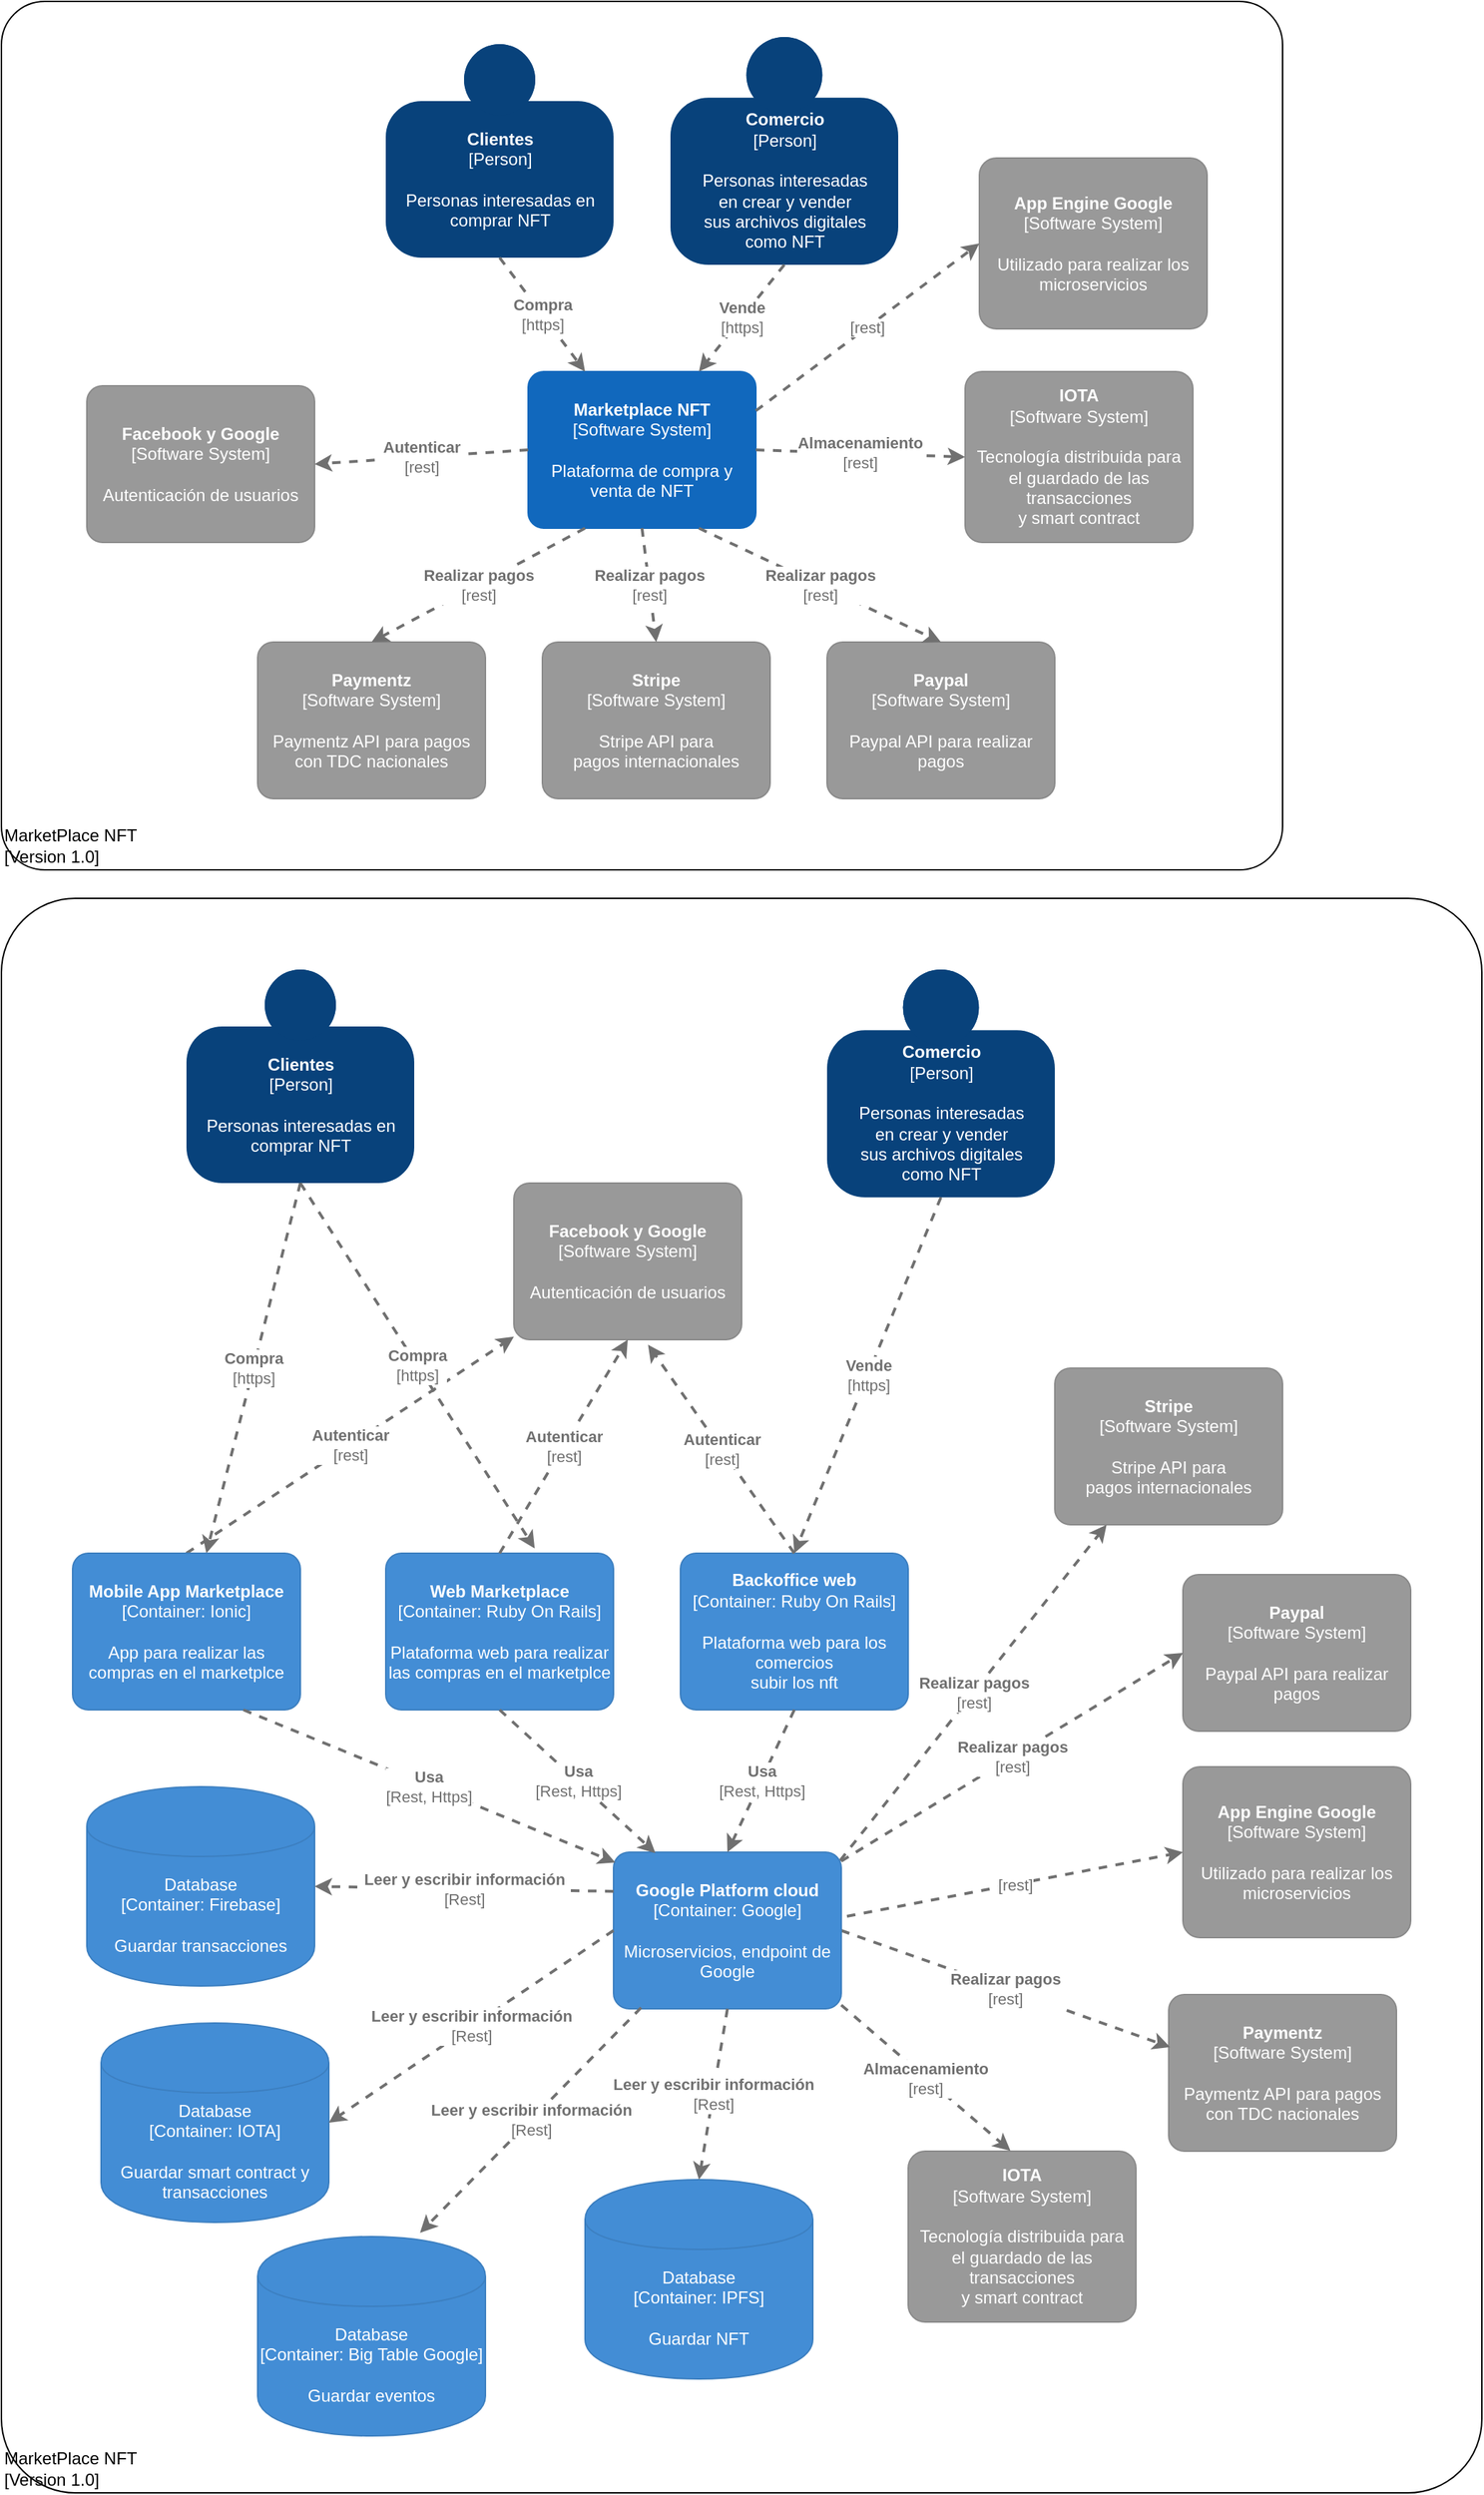 <mxfile version="14.6.13" type="device"><diagram id="-OX8vEnAk95-9xee3TbA" name="Página-1"><mxGraphModel dx="2091" dy="592" grid="1" gridSize="10" guides="1" tooltips="1" connect="1" arrows="1" fold="1" page="1" pageScale="1" pageWidth="827" pageHeight="1169" math="0" shadow="0"><root><mxCell id="0"/><mxCell id="1" parent="0"/><object placeholders="1" c4Name="MarketPlace NFT" c4Type="ExecutionEnvironment" c4Application="Version 1.0" label="&lt;div style=&quot;text-align: left&quot;&gt;%c4Name%&lt;/div&gt;&lt;div style=&quot;text-align: left&quot;&gt;[%c4Application%]&lt;/div&gt;" id="jFC9ISscFz_Gl6C6vZ2Y-2"><mxCell style="rounded=1;whiteSpace=wrap;html=1;labelBackgroundColor=none;fillColor=#ffffff;fontColor=#000000;align=left;arcSize=5;strokeColor=#000000;verticalAlign=bottom;metaEdit=1;metaData={&quot;c4Type&quot;:{&quot;editable&quot;:false}};points=[[0.25,0,0],[0.5,0,0],[0.75,0,0],[1,0.25,0],[1,0.5,0],[1,0.75,0],[0.75,1,0],[0.5,1,0],[0.25,1,0],[0,0.75,0],[0,0.5,0],[0,0.25,0]];" parent="1" vertex="1"><mxGeometry x="-10" y="50" width="900" height="610" as="geometry"/></mxCell></object><object placeholders="1" c4Name="Marketplace NFT" c4Type="Software System" c4Description="Plataforma de compra y venta de NFT " label="&lt;b&gt;%c4Name%&lt;/b&gt;&lt;div&gt;[%c4Type%]&lt;/div&gt;&lt;br&gt;&lt;div&gt;%c4Description%&lt;/div&gt;" id="jFC9ISscFz_Gl6C6vZ2Y-3"><mxCell style="rounded=1;whiteSpace=wrap;html=1;labelBackgroundColor=none;fillColor=#1168BD;fontColor=#ffffff;align=center;arcSize=10;strokeColor=#1168BD;metaEdit=1;metaData={&quot;c4Type&quot;:{&quot;editable&quot;:false}};points=[[0.25,0,0],[0.5,0,0],[0.75,0,0],[1,0.25,0],[1,0.5,0],[1,0.75,0],[0.75,1,0],[0.5,1,0],[0.25,1,0],[0,0.75,0],[0,0.5,0],[0,0.25,0]];" parent="1" vertex="1"><mxGeometry x="360" y="310" width="160" height="110.0" as="geometry"/></mxCell></object><object placeholders="1" c4Name="Clientes" c4Type="Person" c4Description="Personas interesadas en &#10;comprar NFT " label="&lt;b&gt;%c4Name%&lt;/b&gt;&lt;div&gt;[%c4Type%]&lt;/div&gt;&lt;br&gt;&lt;div&gt;%c4Description%&lt;/div&gt;" id="jFC9ISscFz_Gl6C6vZ2Y-4"><mxCell style="html=1;dashed=0;whitespace=wrap;fillColor=#08427b;strokeColor=none;fontColor=#ffffff;shape=mxgraph.c4.person;align=center;metaEdit=1;points=[[0.5,0,0],[1,0.5,0],[1,0.75,0],[0.75,1,0],[0.5,1,0],[0.25,1,0],[0,0.75,0],[0,0.5,0]];metaData={&quot;c4Type&quot;:{&quot;editable&quot;:false}};" parent="1" vertex="1"><mxGeometry x="260" y="80" width="160" height="150" as="geometry"/></mxCell></object><object c4Name="Comercio" c4Type="Person" c4Description="Personas interesadas &#10;en crear y vender &#10;sus archivos digitales &#10;como NFT" label="&lt;b&gt;%c4Name%&lt;/b&gt;&lt;div&gt;[%c4Type%]&lt;/div&gt;&lt;br&gt;&lt;div&gt;%c4Description%&lt;/div&gt;" placeholders="1" id="jFC9ISscFz_Gl6C6vZ2Y-5"><mxCell style="html=1;dashed=0;whitespace=wrap;fillColor=#08427b;strokeColor=none;fontColor=#ffffff;shape=mxgraph.c4.person;align=center;metaEdit=1;points=[[0.5,0,0],[1,0.5,0],[1,0.75,0],[0.75,1,0],[0.5,1,0],[0.25,1,0],[0,0.75,0],[0,0.5,0]];metaData={&quot;c4Type&quot;:{&quot;editable&quot;:false}};" parent="1" vertex="1"><mxGeometry x="460" y="75" width="160" height="160" as="geometry"/></mxCell></object><object placeholders="1" c4Type="Relationship" c4Technology="https" c4Description="Compra" label="&lt;div style=&quot;text-align: left&quot;&gt;&lt;div style=&quot;text-align: center&quot;&gt;&lt;b&gt;%c4Description%&lt;/b&gt;&lt;/div&gt;&lt;div style=&quot;text-align: center&quot;&gt;[%c4Technology%]&lt;/div&gt;&lt;/div&gt;" id="jFC9ISscFz_Gl6C6vZ2Y-6"><mxCell style="edgeStyle=none;rounded=0;html=1;entryX=0.25;entryY=0;jettySize=auto;orthogonalLoop=1;strokeColor=#707070;strokeWidth=2;fontColor=#707070;jumpStyle=none;dashed=1;metaEdit=1;metaData={&quot;c4Type&quot;:{&quot;editable&quot;:false}};exitX=0.5;exitY=1;exitDx=0;exitDy=0;exitPerimeter=0;entryDx=0;entryDy=0;entryPerimeter=0;" parent="1" source="jFC9ISscFz_Gl6C6vZ2Y-4" target="jFC9ISscFz_Gl6C6vZ2Y-3" edge="1"><mxGeometry width="160" relative="1" as="geometry"><mxPoint x="330" y="310" as="sourcePoint"/><mxPoint x="490" y="310" as="targetPoint"/></mxGeometry></mxCell></object><object placeholders="1" c4Type="Relationship" c4Technology="https" c4Description="Vende" label="&lt;div style=&quot;text-align: left&quot;&gt;&lt;div style=&quot;text-align: center&quot;&gt;&lt;b&gt;%c4Description%&lt;/b&gt;&lt;/div&gt;&lt;div style=&quot;text-align: center&quot;&gt;[%c4Technology%]&lt;/div&gt;&lt;/div&gt;" id="jFC9ISscFz_Gl6C6vZ2Y-8"><mxCell style="edgeStyle=none;rounded=0;html=1;entryX=0.75;entryY=0;jettySize=auto;orthogonalLoop=1;strokeColor=#707070;strokeWidth=2;fontColor=#707070;jumpStyle=none;dashed=1;metaEdit=1;metaData={&quot;c4Type&quot;:{&quot;editable&quot;:false}};exitX=0.5;exitY=1;exitDx=0;exitDy=0;exitPerimeter=0;entryDx=0;entryDy=0;entryPerimeter=0;" parent="1" source="jFC9ISscFz_Gl6C6vZ2Y-5" target="jFC9ISscFz_Gl6C6vZ2Y-3" edge="1"><mxGeometry width="160" relative="1" as="geometry"><mxPoint x="330" y="310" as="sourcePoint"/><mxPoint x="490" y="310" as="targetPoint"/></mxGeometry></mxCell></object><object placeholders="1" c4Name="Paymentz " c4Type="Software System" c4Description="Paymentz API para pagos &#10;con TDC nacionales" label="&lt;b&gt;%c4Name%&lt;/b&gt;&lt;div&gt;[%c4Type%]&lt;/div&gt;&lt;br&gt;&lt;div&gt;%c4Description%&lt;/div&gt;" id="jFC9ISscFz_Gl6C6vZ2Y-9"><mxCell style="rounded=1;whiteSpace=wrap;html=1;labelBackgroundColor=none;fillColor=#999999;fontColor=#ffffff;align=center;arcSize=10;strokeColor=#8A8A8A;metaEdit=1;metaData={&quot;c4Type&quot;:{&quot;editable&quot;:false}};points=[[0.25,0,0],[0.5,0,0],[0.75,0,0],[1,0.25,0],[1,0.5,0],[1,0.75,0],[0.75,1,0],[0.5,1,0],[0.25,1,0],[0,0.75,0],[0,0.5,0],[0,0.25,0]];" parent="1" vertex="1"><mxGeometry x="170" y="500" width="160" height="110.0" as="geometry"/></mxCell></object><object placeholders="1" c4Name="Stripe" c4Type="Software System" c4Description="Stripe API para &#10;pagos internacionales" label="&lt;b&gt;%c4Name%&lt;/b&gt;&lt;div&gt;[%c4Type%]&lt;/div&gt;&lt;br&gt;&lt;div&gt;%c4Description%&lt;/div&gt;" id="jFC9ISscFz_Gl6C6vZ2Y-10"><mxCell style="rounded=1;whiteSpace=wrap;html=1;labelBackgroundColor=none;fillColor=#999999;fontColor=#ffffff;align=center;arcSize=10;strokeColor=#8A8A8A;metaEdit=1;metaData={&quot;c4Type&quot;:{&quot;editable&quot;:false}};points=[[0.25,0,0],[0.5,0,0],[0.75,0,0],[1,0.25,0],[1,0.5,0],[1,0.75,0],[0.75,1,0],[0.5,1,0],[0.25,1,0],[0,0.75,0],[0,0.5,0],[0,0.25,0]];" parent="1" vertex="1"><mxGeometry x="370" y="500" width="160" height="110.0" as="geometry"/></mxCell></object><object placeholders="1" c4Name="Paypal" c4Type="Software System" c4Description="Paypal API para realizar pagos" label="&lt;b&gt;%c4Name%&lt;/b&gt;&lt;div&gt;[%c4Type%]&lt;/div&gt;&lt;br&gt;&lt;div&gt;%c4Description%&lt;/div&gt;" id="jFC9ISscFz_Gl6C6vZ2Y-11"><mxCell style="rounded=1;whiteSpace=wrap;html=1;labelBackgroundColor=none;fillColor=#999999;fontColor=#ffffff;align=center;arcSize=10;strokeColor=#8A8A8A;metaEdit=1;metaData={&quot;c4Type&quot;:{&quot;editable&quot;:false}};points=[[0.25,0,0],[0.5,0,0],[0.75,0,0],[1,0.25,0],[1,0.5,0],[1,0.75,0],[0.75,1,0],[0.5,1,0],[0.25,1,0],[0,0.75,0],[0,0.5,0],[0,0.25,0]];" parent="1" vertex="1"><mxGeometry x="570" y="500" width="160" height="110.0" as="geometry"/></mxCell></object><object placeholders="1" c4Type="Relationship" c4Technology="rest" c4Description="Realizar pagos" label="&lt;div style=&quot;text-align: left&quot;&gt;&lt;div style=&quot;text-align: center&quot;&gt;&lt;b&gt;%c4Description%&lt;/b&gt;&lt;/div&gt;&lt;div style=&quot;text-align: center&quot;&gt;[%c4Technology%]&lt;/div&gt;&lt;/div&gt;" id="jFC9ISscFz_Gl6C6vZ2Y-12"><mxCell style="edgeStyle=none;rounded=0;html=1;entryX=0.5;entryY=0;jettySize=auto;orthogonalLoop=1;strokeColor=#707070;strokeWidth=2;fontColor=#707070;jumpStyle=none;dashed=1;metaEdit=1;metaData={&quot;c4Type&quot;:{&quot;editable&quot;:false}};exitX=0.25;exitY=1;exitDx=0;exitDy=0;exitPerimeter=0;entryDx=0;entryDy=0;entryPerimeter=0;" parent="1" source="jFC9ISscFz_Gl6C6vZ2Y-3" target="jFC9ISscFz_Gl6C6vZ2Y-9" edge="1"><mxGeometry width="160" relative="1" as="geometry"><mxPoint x="330" y="330" as="sourcePoint"/><mxPoint x="490" y="330" as="targetPoint"/></mxGeometry></mxCell></object><object placeholders="1" c4Type="Relationship" c4Technology="rest" c4Description="Realizar pagos" label="&lt;div style=&quot;text-align: left&quot;&gt;&lt;div style=&quot;text-align: center&quot;&gt;&lt;b&gt;%c4Description%&lt;/b&gt;&lt;/div&gt;&lt;div style=&quot;text-align: center&quot;&gt;[%c4Technology%]&lt;/div&gt;&lt;/div&gt;" id="jFC9ISscFz_Gl6C6vZ2Y-13"><mxCell style="edgeStyle=none;rounded=0;html=1;entryX=0.5;entryY=0;jettySize=auto;orthogonalLoop=1;strokeColor=#707070;strokeWidth=2;fontColor=#707070;jumpStyle=none;dashed=1;metaEdit=1;metaData={&quot;c4Type&quot;:{&quot;editable&quot;:false}};exitX=0.5;exitY=1;exitDx=0;exitDy=0;exitPerimeter=0;entryDx=0;entryDy=0;entryPerimeter=0;" parent="1" source="jFC9ISscFz_Gl6C6vZ2Y-3" target="jFC9ISscFz_Gl6C6vZ2Y-10" edge="1"><mxGeometry width="160" relative="1" as="geometry"><mxPoint x="410" y="430" as="sourcePoint"/><mxPoint x="260" y="470" as="targetPoint"/></mxGeometry></mxCell></object><object placeholders="1" c4Type="Relationship" c4Technology="rest" c4Description="Realizar pagos" label="&lt;div style=&quot;text-align: left&quot;&gt;&lt;div style=&quot;text-align: center&quot;&gt;&lt;b&gt;%c4Description%&lt;/b&gt;&lt;/div&gt;&lt;div style=&quot;text-align: center&quot;&gt;[%c4Technology%]&lt;/div&gt;&lt;/div&gt;" id="jFC9ISscFz_Gl6C6vZ2Y-14"><mxCell style="edgeStyle=none;rounded=0;html=1;entryX=0.5;entryY=0;jettySize=auto;orthogonalLoop=1;strokeColor=#707070;strokeWidth=2;fontColor=#707070;jumpStyle=none;dashed=1;metaEdit=1;metaData={&quot;c4Type&quot;:{&quot;editable&quot;:false}};exitX=0.75;exitY=1;exitDx=0;exitDy=0;exitPerimeter=0;entryDx=0;entryDy=0;entryPerimeter=0;" parent="1" source="jFC9ISscFz_Gl6C6vZ2Y-3" target="jFC9ISscFz_Gl6C6vZ2Y-11" edge="1"><mxGeometry width="160" relative="1" as="geometry"><mxPoint x="450" y="430" as="sourcePoint"/><mxPoint x="460" y="490" as="targetPoint"/></mxGeometry></mxCell></object><object placeholders="1" c4Name="Facebook y Google" c4Type="Software System" c4Description="Autenticación de usuarios" label="&lt;b&gt;%c4Name%&lt;/b&gt;&lt;div&gt;[%c4Type%]&lt;/div&gt;&lt;br&gt;&lt;div&gt;%c4Description%&lt;/div&gt;" id="jFC9ISscFz_Gl6C6vZ2Y-15"><mxCell style="rounded=1;whiteSpace=wrap;html=1;labelBackgroundColor=none;fillColor=#999999;fontColor=#ffffff;align=center;arcSize=10;strokeColor=#8A8A8A;metaEdit=1;metaData={&quot;c4Type&quot;:{&quot;editable&quot;:false}};points=[[0.25,0,0],[0.5,0,0],[0.75,0,0],[1,0.25,0],[1,0.5,0],[1,0.75,0],[0.75,1,0],[0.5,1,0],[0.25,1,0],[0,0.75,0],[0,0.5,0],[0,0.25,0]];" parent="1" vertex="1"><mxGeometry x="50" y="320" width="160" height="110.0" as="geometry"/></mxCell></object><object placeholders="1" c4Type="Relationship" c4Technology="rest" c4Description="Autenticar" label="&lt;div style=&quot;text-align: left&quot;&gt;&lt;div style=&quot;text-align: center&quot;&gt;&lt;b&gt;%c4Description%&lt;/b&gt;&lt;/div&gt;&lt;div style=&quot;text-align: center&quot;&gt;[%c4Technology%]&lt;/div&gt;&lt;/div&gt;" id="jFC9ISscFz_Gl6C6vZ2Y-16"><mxCell style="edgeStyle=none;rounded=0;html=1;entryX=1;entryY=0.5;jettySize=auto;orthogonalLoop=1;strokeColor=#707070;strokeWidth=2;fontColor=#707070;jumpStyle=none;dashed=1;metaEdit=1;metaData={&quot;c4Type&quot;:{&quot;editable&quot;:false}};exitX=0;exitY=0.5;exitDx=0;exitDy=0;exitPerimeter=0;entryDx=0;entryDy=0;entryPerimeter=0;" parent="1" source="jFC9ISscFz_Gl6C6vZ2Y-3" target="jFC9ISscFz_Gl6C6vZ2Y-15" edge="1"><mxGeometry width="160" relative="1" as="geometry"><mxPoint x="410" y="430" as="sourcePoint"/><mxPoint x="260" y="510" as="targetPoint"/></mxGeometry></mxCell></object><object placeholders="1" c4Name="IOTA" c4Type="Software System" c4Description="Tecnología distribuida para &#10;el guardado de las transacciones &#10;y smart contract" label="&lt;b&gt;%c4Name%&lt;/b&gt;&lt;div&gt;[%c4Type%]&lt;/div&gt;&lt;br&gt;&lt;div&gt;%c4Description%&lt;/div&gt;" id="jFC9ISscFz_Gl6C6vZ2Y-17"><mxCell style="rounded=1;whiteSpace=wrap;html=1;labelBackgroundColor=none;fillColor=#999999;fontColor=#ffffff;align=center;arcSize=10;strokeColor=#8A8A8A;metaEdit=1;metaData={&quot;c4Type&quot;:{&quot;editable&quot;:false}};points=[[0.25,0,0],[0.5,0,0],[0.75,0,0],[1,0.25,0],[1,0.5,0],[1,0.75,0],[0.75,1,0],[0.5,1,0],[0.25,1,0],[0,0.75,0],[0,0.5,0],[0,0.25,0]];" parent="1" vertex="1"><mxGeometry x="667" y="310" width="160" height="120" as="geometry"/></mxCell></object><object placeholders="1" c4Type="Relationship" c4Technology="rest" c4Description="Almacenamiento" label="&lt;div style=&quot;text-align: left&quot;&gt;&lt;div style=&quot;text-align: center&quot;&gt;&lt;b&gt;%c4Description%&lt;/b&gt;&lt;/div&gt;&lt;div style=&quot;text-align: center&quot;&gt;[%c4Technology%]&lt;/div&gt;&lt;/div&gt;" id="jFC9ISscFz_Gl6C6vZ2Y-18"><mxCell style="edgeStyle=none;rounded=0;html=1;entryX=0;entryY=0.5;jettySize=auto;orthogonalLoop=1;strokeColor=#707070;strokeWidth=2;fontColor=#707070;jumpStyle=none;dashed=1;metaEdit=1;metaData={&quot;c4Type&quot;:{&quot;editable&quot;:false}};exitX=1;exitY=0.5;exitDx=0;exitDy=0;exitPerimeter=0;entryDx=0;entryDy=0;entryPerimeter=0;" parent="1" source="jFC9ISscFz_Gl6C6vZ2Y-3" target="jFC9ISscFz_Gl6C6vZ2Y-17" edge="1"><mxGeometry width="160" relative="1" as="geometry"><mxPoint x="490" y="430" as="sourcePoint"/><mxPoint x="660" y="510" as="targetPoint"/></mxGeometry></mxCell></object><object placeholders="1" c4Name="App Engine Google" c4Type="Software System" c4Description="Utilizado para realizar los&#10;microservicios" label="&lt;b&gt;%c4Name%&lt;/b&gt;&lt;div&gt;[%c4Type%]&lt;/div&gt;&lt;br&gt;&lt;div&gt;%c4Description%&lt;/div&gt;" id="jFC9ISscFz_Gl6C6vZ2Y-19"><mxCell style="rounded=1;whiteSpace=wrap;html=1;labelBackgroundColor=none;fillColor=#999999;fontColor=#ffffff;align=center;arcSize=10;strokeColor=#8A8A8A;metaEdit=1;metaData={&quot;c4Type&quot;:{&quot;editable&quot;:false}};points=[[0.25,0,0],[0.5,0,0],[0.75,0,0],[1,0.25,0],[1,0.5,0],[1,0.75,0],[0.75,1,0],[0.5,1,0],[0.25,1,0],[0,0.75,0],[0,0.5,0],[0,0.25,0]];" parent="1" vertex="1"><mxGeometry x="677" y="160" width="160" height="120" as="geometry"/></mxCell></object><object placeholders="1" c4Type="Relationship" c4Technology="rest" c4Description="" label="&lt;div style=&quot;text-align: left&quot;&gt;&lt;div style=&quot;text-align: center&quot;&gt;&lt;b&gt;%c4Description%&lt;/b&gt;&lt;/div&gt;&lt;div style=&quot;text-align: center&quot;&gt;[%c4Technology%]&lt;/div&gt;&lt;/div&gt;" id="jFC9ISscFz_Gl6C6vZ2Y-20"><mxCell style="edgeStyle=none;rounded=0;html=1;entryX=0;entryY=0.5;jettySize=auto;orthogonalLoop=1;strokeColor=#707070;strokeWidth=2;fontColor=#707070;jumpStyle=none;dashed=1;metaEdit=1;metaData={&quot;c4Type&quot;:{&quot;editable&quot;:false}};exitX=1;exitY=0.25;exitDx=0;exitDy=0;exitPerimeter=0;entryDx=0;entryDy=0;entryPerimeter=0;" parent="1" source="jFC9ISscFz_Gl6C6vZ2Y-3" target="jFC9ISscFz_Gl6C6vZ2Y-19" edge="1"><mxGeometry width="160" relative="1" as="geometry"><mxPoint x="530" y="375" as="sourcePoint"/><mxPoint x="677" y="380" as="targetPoint"/></mxGeometry></mxCell></object><object placeholders="1" c4Name="MarketPlace NFT" c4Type="ExecutionEnvironment" c4Application="Version 1.0" label="&lt;div style=&quot;text-align: left&quot;&gt;%c4Name%&lt;/div&gt;&lt;div style=&quot;text-align: left&quot;&gt;[%c4Application%]&lt;/div&gt;" id="jFC9ISscFz_Gl6C6vZ2Y-21"><mxCell style="rounded=1;whiteSpace=wrap;html=1;labelBackgroundColor=none;fillColor=#ffffff;fontColor=#000000;align=left;arcSize=5;strokeColor=#000000;verticalAlign=bottom;metaEdit=1;metaData={&quot;c4Type&quot;:{&quot;editable&quot;:false}};points=[[0.25,0,0],[0.5,0,0],[0.75,0,0],[1,0.25,0],[1,0.5,0],[1,0.75,0],[0.75,1,0],[0.5,1,0],[0.25,1,0],[0,0.75,0],[0,0.5,0],[0,0.25,0]];" parent="1" vertex="1"><mxGeometry x="-10" y="680" width="1040" height="1120" as="geometry"/></mxCell></object><object placeholders="1" c4Name="Clientes" c4Type="Person" c4Description="Personas interesadas en &#10;comprar NFT " label="&lt;b&gt;%c4Name%&lt;/b&gt;&lt;div&gt;[%c4Type%]&lt;/div&gt;&lt;br&gt;&lt;div&gt;%c4Description%&lt;/div&gt;" id="jFC9ISscFz_Gl6C6vZ2Y-23"><mxCell style="html=1;dashed=0;whitespace=wrap;fillColor=#08427b;strokeColor=none;fontColor=#ffffff;shape=mxgraph.c4.person;align=center;metaEdit=1;points=[[0.5,0,0],[1,0.5,0],[1,0.75,0],[0.75,1,0],[0.5,1,0],[0.25,1,0],[0,0.75,0],[0,0.5,0]];metaData={&quot;c4Type&quot;:{&quot;editable&quot;:false}};" parent="1" vertex="1"><mxGeometry x="120" y="730" width="160" height="150" as="geometry"/></mxCell></object><object c4Name="Comercio" c4Type="Person" c4Description="Personas interesadas &#10;en crear y vender &#10;sus archivos digitales &#10;como NFT" label="&lt;b&gt;%c4Name%&lt;/b&gt;&lt;div&gt;[%c4Type%]&lt;/div&gt;&lt;br&gt;&lt;div&gt;%c4Description%&lt;/div&gt;" placeholders="1" id="jFC9ISscFz_Gl6C6vZ2Y-24"><mxCell style="html=1;dashed=0;whitespace=wrap;fillColor=#08427b;strokeColor=none;fontColor=#ffffff;shape=mxgraph.c4.person;align=center;metaEdit=1;points=[[0.5,0,0],[1,0.5,0],[1,0.75,0],[0.75,1,0],[0.5,1,0],[0.25,1,0],[0,0.75,0],[0,0.5,0]];metaData={&quot;c4Type&quot;:{&quot;editable&quot;:false}};" parent="1" vertex="1"><mxGeometry x="570" y="730" width="160" height="160" as="geometry"/></mxCell></object><object placeholders="1" c4Type="Relationship" c4Technology="https" c4Description="Compra" label="&lt;div style=&quot;text-align: left&quot;&gt;&lt;div style=&quot;text-align: center&quot;&gt;&lt;b&gt;%c4Description%&lt;/b&gt;&lt;/div&gt;&lt;div style=&quot;text-align: center&quot;&gt;[%c4Technology%]&lt;/div&gt;&lt;/div&gt;" id="jFC9ISscFz_Gl6C6vZ2Y-25"><mxCell style="edgeStyle=none;rounded=0;html=1;jettySize=auto;orthogonalLoop=1;strokeColor=#707070;strokeWidth=2;fontColor=#707070;jumpStyle=none;dashed=1;metaEdit=1;metaData={&quot;c4Type&quot;:{&quot;editable&quot;:false}};exitX=0.5;exitY=1;exitDx=0;exitDy=0;exitPerimeter=0;" parent="1" source="jFC9ISscFz_Gl6C6vZ2Y-23" target="jFC9ISscFz_Gl6C6vZ2Y-40" edge="1"><mxGeometry width="160" relative="1" as="geometry"><mxPoint x="280" y="730" as="sourcePoint"/><mxPoint x="350" y="730" as="targetPoint"/></mxGeometry></mxCell></object><object placeholders="1" c4Type="Relationship" c4Technology="https" c4Description="Vende" label="&lt;div style=&quot;text-align: left&quot;&gt;&lt;div style=&quot;text-align: center&quot;&gt;&lt;b&gt;%c4Description%&lt;/b&gt;&lt;/div&gt;&lt;div style=&quot;text-align: center&quot;&gt;[%c4Technology%]&lt;/div&gt;&lt;/div&gt;" id="jFC9ISscFz_Gl6C6vZ2Y-26"><mxCell style="edgeStyle=none;rounded=0;html=1;entryX=0.5;entryY=0;jettySize=auto;orthogonalLoop=1;strokeColor=#707070;strokeWidth=2;fontColor=#707070;jumpStyle=none;dashed=1;metaEdit=1;metaData={&quot;c4Type&quot;:{&quot;editable&quot;:false}};exitX=0.5;exitY=1;exitDx=0;exitDy=0;exitPerimeter=0;entryDx=0;entryDy=0;entryPerimeter=0;" parent="1" source="jFC9ISscFz_Gl6C6vZ2Y-24" target="jFC9ISscFz_Gl6C6vZ2Y-42" edge="1"><mxGeometry width="160" relative="1" as="geometry"><mxPoint x="280" y="730" as="sourcePoint"/><mxPoint x="430" y="730" as="targetPoint"/></mxGeometry></mxCell></object><object placeholders="1" c4Name="Paymentz " c4Type="Software System" c4Description="Paymentz API para pagos &#10;con TDC nacionales" label="&lt;b&gt;%c4Name%&lt;/b&gt;&lt;div&gt;[%c4Type%]&lt;/div&gt;&lt;br&gt;&lt;div&gt;%c4Description%&lt;/div&gt;" id="jFC9ISscFz_Gl6C6vZ2Y-27"><mxCell style="rounded=1;whiteSpace=wrap;html=1;labelBackgroundColor=none;fillColor=#999999;fontColor=#ffffff;align=center;arcSize=10;strokeColor=#8A8A8A;metaEdit=1;metaData={&quot;c4Type&quot;:{&quot;editable&quot;:false}};points=[[0.25,0,0],[0.5,0,0],[0.75,0,0],[1,0.25,0],[1,0.5,0],[1,0.75,0],[0.75,1,0],[0.5,1,0],[0.25,1,0],[0,0.75,0],[0,0.5,0],[0,0.25,0]];" parent="1" vertex="1"><mxGeometry x="810" y="1450" width="160" height="110.0" as="geometry"/></mxCell></object><object placeholders="1" c4Name="Stripe" c4Type="Software System" c4Description="Stripe API para &#10;pagos internacionales" label="&lt;b&gt;%c4Name%&lt;/b&gt;&lt;div&gt;[%c4Type%]&lt;/div&gt;&lt;br&gt;&lt;div&gt;%c4Description%&lt;/div&gt;" id="jFC9ISscFz_Gl6C6vZ2Y-28"><mxCell style="rounded=1;whiteSpace=wrap;html=1;labelBackgroundColor=none;fillColor=#999999;fontColor=#ffffff;align=center;arcSize=10;strokeColor=#8A8A8A;metaEdit=1;metaData={&quot;c4Type&quot;:{&quot;editable&quot;:false}};points=[[0.25,0,0],[0.5,0,0],[0.75,0,0],[1,0.25,0],[1,0.5,0],[1,0.75,0],[0.75,1,0],[0.5,1,0],[0.25,1,0],[0,0.75,0],[0,0.5,0],[0,0.25,0]];" parent="1" vertex="1"><mxGeometry x="730" y="1010" width="160" height="110.0" as="geometry"/></mxCell></object><object placeholders="1" c4Name="Paypal" c4Type="Software System" c4Description="Paypal API para realizar pagos" label="&lt;b&gt;%c4Name%&lt;/b&gt;&lt;div&gt;[%c4Type%]&lt;/div&gt;&lt;br&gt;&lt;div&gt;%c4Description%&lt;/div&gt;" id="jFC9ISscFz_Gl6C6vZ2Y-29"><mxCell style="rounded=1;whiteSpace=wrap;html=1;labelBackgroundColor=none;fillColor=#999999;fontColor=#ffffff;align=center;arcSize=10;strokeColor=#8A8A8A;metaEdit=1;metaData={&quot;c4Type&quot;:{&quot;editable&quot;:false}};points=[[0.25,0,0],[0.5,0,0],[0.75,0,0],[1,0.25,0],[1,0.5,0],[1,0.75,0],[0.75,1,0],[0.5,1,0],[0.25,1,0],[0,0.75,0],[0,0.5,0],[0,0.25,0]];" parent="1" vertex="1"><mxGeometry x="820" y="1155" width="160" height="110.0" as="geometry"/></mxCell></object><object placeholders="1" c4Type="Relationship" c4Technology="rest" c4Description="Realizar pagos" label="&lt;div style=&quot;text-align: left&quot;&gt;&lt;div style=&quot;text-align: center&quot;&gt;&lt;b&gt;%c4Description%&lt;/b&gt;&lt;/div&gt;&lt;div style=&quot;text-align: center&quot;&gt;[%c4Technology%]&lt;/div&gt;&lt;/div&gt;" id="jFC9ISscFz_Gl6C6vZ2Y-30"><mxCell style="edgeStyle=none;rounded=0;html=1;entryX=0.006;entryY=0.335;jettySize=auto;orthogonalLoop=1;strokeColor=#707070;strokeWidth=2;fontColor=#707070;jumpStyle=none;dashed=1;metaEdit=1;metaData={&quot;c4Type&quot;:{&quot;editable&quot;:false}};exitX=1;exitY=0.5;exitDx=0;exitDy=0;exitPerimeter=0;entryDx=0;entryDy=0;entryPerimeter=0;" parent="1" source="jFC9ISscFz_Gl6C6vZ2Y-43" target="jFC9ISscFz_Gl6C6vZ2Y-27" edge="1"><mxGeometry width="160" relative="1" as="geometry"><mxPoint x="350" y="840" as="sourcePoint"/><mxPoint x="440" y="750" as="targetPoint"/></mxGeometry></mxCell></object><object placeholders="1" c4Type="Relationship" c4Technology="rest" c4Description="Realizar pagos" label="&lt;div style=&quot;text-align: left&quot;&gt;&lt;div style=&quot;text-align: center&quot;&gt;&lt;b&gt;%c4Description%&lt;/b&gt;&lt;/div&gt;&lt;div style=&quot;text-align: center&quot;&gt;[%c4Technology%]&lt;/div&gt;&lt;/div&gt;" id="jFC9ISscFz_Gl6C6vZ2Y-31"><mxCell style="edgeStyle=none;rounded=0;html=1;jettySize=auto;orthogonalLoop=1;strokeColor=#707070;strokeWidth=2;fontColor=#707070;jumpStyle=none;dashed=1;metaEdit=1;metaData={&quot;c4Type&quot;:{&quot;editable&quot;:false}};exitX=0.995;exitY=0.053;exitDx=0;exitDy=0;exitPerimeter=0;" parent="1" source="jFC9ISscFz_Gl6C6vZ2Y-43" target="jFC9ISscFz_Gl6C6vZ2Y-28" edge="1"><mxGeometry width="160" relative="1" as="geometry"><mxPoint x="390" y="840" as="sourcePoint"/><mxPoint x="210" y="890" as="targetPoint"/></mxGeometry></mxCell></object><object placeholders="1" c4Type="Relationship" c4Technology="rest" c4Description="Realizar pagos" label="&lt;div style=&quot;text-align: left&quot;&gt;&lt;div style=&quot;text-align: center&quot;&gt;&lt;b&gt;%c4Description%&lt;/b&gt;&lt;/div&gt;&lt;div style=&quot;text-align: center&quot;&gt;[%c4Technology%]&lt;/div&gt;&lt;/div&gt;" id="jFC9ISscFz_Gl6C6vZ2Y-32"><mxCell style="edgeStyle=none;rounded=0;html=1;jettySize=auto;orthogonalLoop=1;strokeColor=#707070;strokeWidth=2;fontColor=#707070;jumpStyle=none;dashed=1;metaEdit=1;metaData={&quot;c4Type&quot;:{&quot;editable&quot;:false}};entryX=0;entryY=0.5;entryDx=0;entryDy=0;entryPerimeter=0;" parent="1" source="jFC9ISscFz_Gl6C6vZ2Y-43" target="jFC9ISscFz_Gl6C6vZ2Y-29" edge="1"><mxGeometry width="160" relative="1" as="geometry"><mxPoint x="430" y="840" as="sourcePoint"/><mxPoint x="830" y="1205" as="targetPoint"/></mxGeometry></mxCell></object><object placeholders="1" c4Name="Facebook y Google" c4Type="Software System" c4Description="Autenticación de usuarios" label="&lt;b&gt;%c4Name%&lt;/b&gt;&lt;div&gt;[%c4Type%]&lt;/div&gt;&lt;br&gt;&lt;div&gt;%c4Description%&lt;/div&gt;" id="jFC9ISscFz_Gl6C6vZ2Y-33"><mxCell style="rounded=1;whiteSpace=wrap;html=1;labelBackgroundColor=none;fillColor=#999999;fontColor=#ffffff;align=center;arcSize=10;strokeColor=#8A8A8A;metaEdit=1;metaData={&quot;c4Type&quot;:{&quot;editable&quot;:false}};points=[[0.25,0,0],[0.5,0,0],[0.75,0,0],[1,0.25,0],[1,0.5,0],[1,0.75,0],[0.75,1,0],[0.5,1,0],[0.25,1,0],[0,0.75,0],[0,0.5,0],[0,0.25,0]];" parent="1" vertex="1"><mxGeometry x="350" y="880" width="160" height="110.0" as="geometry"/></mxCell></object><object placeholders="1" c4Type="Relationship" c4Technology="rest" c4Description="Autenticar" label="&lt;div style=&quot;text-align: left&quot;&gt;&lt;div style=&quot;text-align: center&quot;&gt;&lt;b&gt;%c4Description%&lt;/b&gt;&lt;/div&gt;&lt;div style=&quot;text-align: center&quot;&gt;[%c4Technology%]&lt;/div&gt;&lt;/div&gt;" id="jFC9ISscFz_Gl6C6vZ2Y-34"><mxCell style="edgeStyle=none;rounded=0;html=1;jettySize=auto;orthogonalLoop=1;strokeColor=#707070;strokeWidth=2;fontColor=#707070;jumpStyle=none;dashed=1;metaEdit=1;metaData={&quot;c4Type&quot;:{&quot;editable&quot;:false}};exitX=0.5;exitY=0;exitDx=0;exitDy=0;exitPerimeter=0;" parent="1" source="jFC9ISscFz_Gl6C6vZ2Y-40" target="jFC9ISscFz_Gl6C6vZ2Y-33" edge="1"><mxGeometry width="160" relative="1" as="geometry"><mxPoint x="310" y="785" as="sourcePoint"/><mxPoint x="210" y="930" as="targetPoint"/></mxGeometry></mxCell></object><object placeholders="1" c4Name="IOTA" c4Type="Software System" c4Description="Tecnología distribuida para &#10;el guardado de las transacciones &#10;y smart contract" label="&lt;b&gt;%c4Name%&lt;/b&gt;&lt;div&gt;[%c4Type%]&lt;/div&gt;&lt;br&gt;&lt;div&gt;%c4Description%&lt;/div&gt;" id="jFC9ISscFz_Gl6C6vZ2Y-35"><mxCell style="rounded=1;whiteSpace=wrap;html=1;labelBackgroundColor=none;fillColor=#999999;fontColor=#ffffff;align=center;arcSize=10;strokeColor=#8A8A8A;metaEdit=1;metaData={&quot;c4Type&quot;:{&quot;editable&quot;:false}};points=[[0.25,0,0],[0.5,0,0],[0.75,0,0],[1,0.25,0],[1,0.5,0],[1,0.75,0],[0.75,1,0],[0.5,1,0],[0.25,1,0],[0,0.75,0],[0,0.5,0],[0,0.25,0]];" parent="1" vertex="1"><mxGeometry x="627" y="1560" width="160" height="120" as="geometry"/></mxCell></object><object placeholders="1" c4Type="Relationship" c4Technology="rest" c4Description="Almacenamiento" label="&lt;div style=&quot;text-align: left&quot;&gt;&lt;div style=&quot;text-align: center&quot;&gt;&lt;b&gt;%c4Description%&lt;/b&gt;&lt;/div&gt;&lt;div style=&quot;text-align: center&quot;&gt;[%c4Technology%]&lt;/div&gt;&lt;/div&gt;" id="jFC9ISscFz_Gl6C6vZ2Y-36"><mxCell style="edgeStyle=none;rounded=0;html=1;jettySize=auto;orthogonalLoop=1;strokeColor=#707070;strokeWidth=2;fontColor=#707070;jumpStyle=none;dashed=1;metaEdit=1;metaData={&quot;c4Type&quot;:{&quot;editable&quot;:false}};exitX=1;exitY=0.976;exitDx=0;exitDy=0;exitPerimeter=0;entryX=0.449;entryY=-0.002;entryDx=0;entryDy=0;entryPerimeter=0;" parent="1" source="jFC9ISscFz_Gl6C6vZ2Y-43" target="jFC9ISscFz_Gl6C6vZ2Y-35" edge="1"><mxGeometry width="160" relative="1" as="geometry"><mxPoint x="470" y="785" as="sourcePoint"/><mxPoint x="610" y="930" as="targetPoint"/></mxGeometry></mxCell></object><object placeholders="1" c4Name="App Engine Google" c4Type="Software System" c4Description="Utilizado para realizar los&#10;microservicios" label="&lt;b&gt;%c4Name%&lt;/b&gt;&lt;div&gt;[%c4Type%]&lt;/div&gt;&lt;br&gt;&lt;div&gt;%c4Description%&lt;/div&gt;" id="jFC9ISscFz_Gl6C6vZ2Y-37"><mxCell style="rounded=1;whiteSpace=wrap;html=1;labelBackgroundColor=none;fillColor=#999999;fontColor=#ffffff;align=center;arcSize=10;strokeColor=#8A8A8A;metaEdit=1;metaData={&quot;c4Type&quot;:{&quot;editable&quot;:false}};points=[[0.25,0,0],[0.5,0,0],[0.75,0,0],[1,0.25,0],[1,0.5,0],[1,0.75,0],[0.75,1,0],[0.5,1,0],[0.25,1,0],[0,0.75,0],[0,0.5,0],[0,0.25,0]];" parent="1" vertex="1"><mxGeometry x="820" y="1290" width="160" height="120" as="geometry"/></mxCell></object><object placeholders="1" c4Type="Relationship" c4Technology="rest" c4Description="" label="&lt;div style=&quot;text-align: left&quot;&gt;&lt;div style=&quot;text-align: center&quot;&gt;&lt;b&gt;%c4Description%&lt;/b&gt;&lt;/div&gt;&lt;div style=&quot;text-align: center&quot;&gt;[%c4Technology%]&lt;/div&gt;&lt;/div&gt;" id="jFC9ISscFz_Gl6C6vZ2Y-38"><mxCell style="edgeStyle=none;rounded=0;html=1;entryX=0;entryY=0.5;jettySize=auto;orthogonalLoop=1;strokeColor=#707070;strokeWidth=2;fontColor=#707070;jumpStyle=none;dashed=1;metaEdit=1;metaData={&quot;c4Type&quot;:{&quot;editable&quot;:false}};exitX=1.025;exitY=0.409;exitDx=0;exitDy=0;exitPerimeter=0;entryDx=0;entryDy=0;entryPerimeter=0;" parent="1" source="jFC9ISscFz_Gl6C6vZ2Y-43" target="jFC9ISscFz_Gl6C6vZ2Y-37" edge="1"><mxGeometry width="160" relative="1" as="geometry"><mxPoint x="470" y="757.5" as="sourcePoint"/><mxPoint x="627" y="800" as="targetPoint"/></mxGeometry></mxCell></object><object placeholders="1" c4Name="Mobile App Marketplace" c4Type="Container" c4Technology="Ionic" c4Description="App para realizar las&#10;compras en el marketplce" label="&lt;b&gt;%c4Name%&lt;/b&gt;&lt;div&gt;[%c4Type%: %c4Technology%]&lt;/div&gt;&lt;br&gt;&lt;div&gt;%c4Description%&lt;/div&gt;" id="jFC9ISscFz_Gl6C6vZ2Y-40"><mxCell style="rounded=1;whiteSpace=wrap;html=1;labelBackgroundColor=none;fillColor=#438DD5;fontColor=#ffffff;align=center;arcSize=10;strokeColor=#3C7FC0;metaEdit=1;metaData={&quot;c4Type&quot;:{&quot;editable&quot;:false}};points=[[0.25,0,0],[0.5,0,0],[0.75,0,0],[1,0.25,0],[1,0.5,0],[1,0.75,0],[0.75,1,0],[0.5,1,0],[0.25,1,0],[0,0.75,0],[0,0.5,0],[0,0.25,0]];" parent="1" vertex="1"><mxGeometry x="40" y="1140" width="160" height="110.0" as="geometry"/></mxCell></object><object placeholders="1" c4Name="Web Marketplace" c4Type="Container" c4Technology="Ruby On Rails" c4Description="Plataforma web para realizar &#10;las compras en el marketplce" label="&lt;b&gt;%c4Name%&lt;/b&gt;&lt;div&gt;[%c4Type%: %c4Technology%]&lt;/div&gt;&lt;br&gt;&lt;div&gt;%c4Description%&lt;/div&gt;" id="jFC9ISscFz_Gl6C6vZ2Y-41"><mxCell style="rounded=1;whiteSpace=wrap;html=1;labelBackgroundColor=none;fillColor=#438DD5;fontColor=#ffffff;align=center;arcSize=10;strokeColor=#3C7FC0;metaEdit=1;metaData={&quot;c4Type&quot;:{&quot;editable&quot;:false}};points=[[0.25,0,0],[0.5,0,0],[0.75,0,0],[1,0.25,0],[1,0.5,0],[1,0.75,0],[0.75,1,0],[0.5,1,0],[0.25,1,0],[0,0.75,0],[0,0.5,0],[0,0.25,0]];" parent="1" vertex="1"><mxGeometry x="260" y="1140" width="160" height="110.0" as="geometry"/></mxCell></object><object placeholders="1" c4Name="Backoffice web" c4Type="Container" c4Technology="Ruby On Rails" c4Description="Plataforma web para los comercios&#10;subir los nft" label="&lt;b&gt;%c4Name%&lt;/b&gt;&lt;div&gt;[%c4Type%: %c4Technology%]&lt;/div&gt;&lt;br&gt;&lt;div&gt;%c4Description%&lt;/div&gt;" id="jFC9ISscFz_Gl6C6vZ2Y-42"><mxCell style="rounded=1;whiteSpace=wrap;html=1;labelBackgroundColor=none;fillColor=#438DD5;fontColor=#ffffff;align=center;arcSize=10;strokeColor=#3C7FC0;metaEdit=1;metaData={&quot;c4Type&quot;:{&quot;editable&quot;:false}};points=[[0.25,0,0],[0.5,0,0],[0.75,0,0],[1,0.25,0],[1,0.5,0],[1,0.75,0],[0.75,1,0],[0.5,1,0],[0.25,1,0],[0,0.75,0],[0,0.5,0],[0,0.25,0]];" parent="1" vertex="1"><mxGeometry x="467" y="1140" width="160" height="110.0" as="geometry"/></mxCell></object><object placeholders="1" c4Name="Google Platform cloud" c4Type="Container" c4Technology="Google" c4Description="Microservicios, endpoint de Google" label="&lt;b&gt;%c4Name%&lt;/b&gt;&lt;div&gt;[%c4Type%: %c4Technology%]&lt;/div&gt;&lt;br&gt;&lt;div&gt;%c4Description%&lt;/div&gt;" id="jFC9ISscFz_Gl6C6vZ2Y-43"><mxCell style="rounded=1;whiteSpace=wrap;html=1;labelBackgroundColor=none;fillColor=#438DD5;fontColor=#ffffff;align=center;arcSize=10;strokeColor=#3C7FC0;metaEdit=1;metaData={&quot;c4Type&quot;:{&quot;editable&quot;:false}};points=[[0.25,0,0],[0.5,0,0],[0.75,0,0],[1,0.25,0],[1,0.5,0],[1,0.75,0],[0.75,1,0],[0.5,1,0],[0.25,1,0],[0,0.75,0],[0,0.5,0],[0,0.25,0]];" parent="1" vertex="1"><mxGeometry x="420" y="1350" width="160" height="110.0" as="geometry"/></mxCell></object><object placeholders="1" c4Type="Database" c4Technology="Firebase" c4Description="Guardar transacciones" label="%c4Type%&lt;div&gt;[Container:&amp;nbsp;%c4Technology%]&lt;/div&gt;&lt;br&gt;&lt;div&gt;%c4Description%&lt;/div&gt;" id="jFC9ISscFz_Gl6C6vZ2Y-44"><mxCell style="shape=cylinder;whiteSpace=wrap;html=1;boundedLbl=1;rounded=0;labelBackgroundColor=none;fillColor=#438DD5;fontSize=12;fontColor=#ffffff;align=center;strokeColor=#3C7FC0;metaEdit=1;points=[[0.5,0,0],[1,0.25,0],[1,0.5,0],[1,0.75,0],[0.5,1,0],[0,0.75,0],[0,0.5,0],[0,0.25,0]];metaData={&quot;c4Type&quot;:{&quot;editable&quot;:false}};" parent="1" vertex="1"><mxGeometry x="50" y="1304" width="160" height="140" as="geometry"/></mxCell></object><object placeholders="1" c4Type="Database" c4Technology="IOTA" c4Description="Guardar smart contract y transacciones" label="%c4Type%&lt;div&gt;[Container:&amp;nbsp;%c4Technology%]&lt;/div&gt;&lt;br&gt;&lt;div&gt;%c4Description%&lt;/div&gt;" id="jFC9ISscFz_Gl6C6vZ2Y-45"><mxCell style="shape=cylinder;whiteSpace=wrap;html=1;boundedLbl=1;rounded=0;labelBackgroundColor=none;fillColor=#438DD5;fontSize=12;fontColor=#ffffff;align=center;strokeColor=#3C7FC0;metaEdit=1;points=[[0.5,0,0],[1,0.25,0],[1,0.5,0],[1,0.75,0],[0.5,1,0],[0,0.75,0],[0,0.5,0],[0,0.25,0]];metaData={&quot;c4Type&quot;:{&quot;editable&quot;:false}};" parent="1" vertex="1"><mxGeometry x="60" y="1470" width="160" height="140" as="geometry"/></mxCell></object><object placeholders="1" c4Type="Database" c4Technology="IPFS" c4Description="Guardar NFT " label="%c4Type%&lt;div&gt;[Container:&amp;nbsp;%c4Technology%]&lt;/div&gt;&lt;br&gt;&lt;div&gt;%c4Description%&lt;/div&gt;" id="jFC9ISscFz_Gl6C6vZ2Y-46"><mxCell style="shape=cylinder;whiteSpace=wrap;html=1;boundedLbl=1;rounded=0;labelBackgroundColor=none;fillColor=#438DD5;fontSize=12;fontColor=#ffffff;align=center;strokeColor=#3C7FC0;metaEdit=1;points=[[0.5,0,0],[1,0.25,0],[1,0.5,0],[1,0.75,0],[0.5,1,0],[0,0.75,0],[0,0.5,0],[0,0.25,0]];metaData={&quot;c4Type&quot;:{&quot;editable&quot;:false}};" parent="1" vertex="1"><mxGeometry x="400" y="1580" width="160" height="140" as="geometry"/></mxCell></object><object placeholders="1" c4Type="Relationship" c4Technology="Rest" c4Description="Leer y escribir información" label="&lt;div style=&quot;text-align: left&quot;&gt;&lt;div style=&quot;text-align: center&quot;&gt;&lt;b&gt;%c4Description%&lt;/b&gt;&lt;/div&gt;&lt;div style=&quot;text-align: center&quot;&gt;[%c4Technology%]&lt;/div&gt;&lt;/div&gt;" id="jFC9ISscFz_Gl6C6vZ2Y-47"><mxCell style="edgeStyle=none;rounded=0;html=1;entryX=1;entryY=0.5;jettySize=auto;orthogonalLoop=1;strokeColor=#707070;strokeWidth=2;fontColor=#707070;jumpStyle=none;dashed=1;metaEdit=1;metaData={&quot;c4Type&quot;:{&quot;editable&quot;:false}};entryDx=0;entryDy=0;entryPerimeter=0;exitX=0;exitY=0.25;exitDx=0;exitDy=0;exitPerimeter=0;" parent="1" source="jFC9ISscFz_Gl6C6vZ2Y-43" target="jFC9ISscFz_Gl6C6vZ2Y-44" edge="1"><mxGeometry width="160" relative="1" as="geometry"><mxPoint x="330" y="1320" as="sourcePoint"/><mxPoint x="490" y="1320" as="targetPoint"/></mxGeometry></mxCell></object><object placeholders="1" c4Type="Relationship" c4Technology="Rest" c4Description="Leer y escribir información" label="&lt;div style=&quot;text-align: left&quot;&gt;&lt;div style=&quot;text-align: center&quot;&gt;&lt;b&gt;%c4Description%&lt;/b&gt;&lt;/div&gt;&lt;div style=&quot;text-align: center&quot;&gt;[%c4Technology%]&lt;/div&gt;&lt;/div&gt;" id="jFC9ISscFz_Gl6C6vZ2Y-48"><mxCell style="edgeStyle=none;rounded=0;html=1;entryX=1;entryY=0.5;jettySize=auto;orthogonalLoop=1;strokeColor=#707070;strokeWidth=2;fontColor=#707070;jumpStyle=none;dashed=1;metaEdit=1;metaData={&quot;c4Type&quot;:{&quot;editable&quot;:false}};entryDx=0;entryDy=0;entryPerimeter=0;exitX=0;exitY=0.5;exitDx=0;exitDy=0;exitPerimeter=0;" parent="1" source="jFC9ISscFz_Gl6C6vZ2Y-43" target="jFC9ISscFz_Gl6C6vZ2Y-45" edge="1"><mxGeometry width="160" relative="1" as="geometry"><mxPoint x="467" y="1480" as="sourcePoint"/><mxPoint x="250" y="1507.5" as="targetPoint"/></mxGeometry></mxCell></object><object placeholders="1" c4Type="Relationship" c4Technology="Rest" c4Description="Leer y escribir información" label="&lt;div style=&quot;text-align: left&quot;&gt;&lt;div style=&quot;text-align: center&quot;&gt;&lt;b&gt;%c4Description%&lt;/b&gt;&lt;/div&gt;&lt;div style=&quot;text-align: center&quot;&gt;[%c4Technology%]&lt;/div&gt;&lt;/div&gt;" id="jFC9ISscFz_Gl6C6vZ2Y-49"><mxCell style="edgeStyle=none;rounded=0;html=1;entryX=0.5;entryY=0;jettySize=auto;orthogonalLoop=1;strokeColor=#707070;strokeWidth=2;fontColor=#707070;jumpStyle=none;dashed=1;metaEdit=1;metaData={&quot;c4Type&quot;:{&quot;editable&quot;:false}};entryDx=0;entryDy=0;entryPerimeter=0;exitX=0.5;exitY=1;exitDx=0;exitDy=0;exitPerimeter=0;" parent="1" source="jFC9ISscFz_Gl6C6vZ2Y-43" target="jFC9ISscFz_Gl6C6vZ2Y-46" edge="1"><mxGeometry width="160" relative="1" as="geometry"><mxPoint x="477" y="1510" as="sourcePoint"/><mxPoint x="250" y="1675" as="targetPoint"/></mxGeometry></mxCell></object><object placeholders="1" c4Type="Relationship" c4Technology="rest" c4Description="Autenticar" label="&lt;div style=&quot;text-align: left&quot;&gt;&lt;div style=&quot;text-align: center&quot;&gt;&lt;b&gt;%c4Description%&lt;/b&gt;&lt;/div&gt;&lt;div style=&quot;text-align: center&quot;&gt;[%c4Technology%]&lt;/div&gt;&lt;/div&gt;" id="jFC9ISscFz_Gl6C6vZ2Y-50"><mxCell style="edgeStyle=none;rounded=0;html=1;entryX=0.5;entryY=1;jettySize=auto;orthogonalLoop=1;strokeColor=#707070;strokeWidth=2;fontColor=#707070;jumpStyle=none;dashed=1;metaEdit=1;metaData={&quot;c4Type&quot;:{&quot;editable&quot;:false}};exitX=0.5;exitY=0;exitDx=0;exitDy=0;exitPerimeter=0;entryDx=0;entryDy=0;entryPerimeter=0;" parent="1" source="jFC9ISscFz_Gl6C6vZ2Y-41" target="jFC9ISscFz_Gl6C6vZ2Y-33" edge="1"><mxGeometry width="160" relative="1" as="geometry"><mxPoint x="240" y="1165" as="sourcePoint"/><mxPoint x="220" y="1060" as="targetPoint"/></mxGeometry></mxCell></object><object placeholders="1" c4Type="Relationship" c4Technology="rest" c4Description="Autenticar" label="&lt;div style=&quot;text-align: left&quot;&gt;&lt;div style=&quot;text-align: center&quot;&gt;&lt;b&gt;%c4Description%&lt;/b&gt;&lt;/div&gt;&lt;div style=&quot;text-align: center&quot;&gt;[%c4Technology%]&lt;/div&gt;&lt;/div&gt;" id="jFC9ISscFz_Gl6C6vZ2Y-51"><mxCell style="edgeStyle=none;rounded=0;html=1;jettySize=auto;orthogonalLoop=1;strokeColor=#707070;strokeWidth=2;fontColor=#707070;jumpStyle=none;dashed=1;metaEdit=1;metaData={&quot;c4Type&quot;:{&quot;editable&quot;:false}};exitX=0.5;exitY=0;exitDx=0;exitDy=0;exitPerimeter=0;entryX=0.589;entryY=1.032;entryDx=0;entryDy=0;entryPerimeter=0;" parent="1" source="jFC9ISscFz_Gl6C6vZ2Y-42" target="jFC9ISscFz_Gl6C6vZ2Y-33" edge="1"><mxGeometry width="160" relative="1" as="geometry"><mxPoint x="500" y="1150" as="sourcePoint"/><mxPoint x="730" y="1047" as="targetPoint"/></mxGeometry></mxCell></object><object placeholders="1" c4Type="Relationship" c4Technology="https" c4Description="Compra" label="&lt;div style=&quot;text-align: left&quot;&gt;&lt;div style=&quot;text-align: center&quot;&gt;&lt;b&gt;%c4Description%&lt;/b&gt;&lt;/div&gt;&lt;div style=&quot;text-align: center&quot;&gt;[%c4Technology%]&lt;/div&gt;&lt;/div&gt;" id="jFC9ISscFz_Gl6C6vZ2Y-52"><mxCell style="edgeStyle=none;rounded=0;html=1;jettySize=auto;orthogonalLoop=1;strokeColor=#707070;strokeWidth=2;fontColor=#707070;jumpStyle=none;dashed=1;metaEdit=1;metaData={&quot;c4Type&quot;:{&quot;editable&quot;:false}};entryX=0.654;entryY=-0.031;entryDx=0;entryDy=0;entryPerimeter=0;exitX=0.5;exitY=1;exitDx=0;exitDy=0;exitPerimeter=0;" parent="1" source="jFC9ISscFz_Gl6C6vZ2Y-23" target="jFC9ISscFz_Gl6C6vZ2Y-41" edge="1"><mxGeometry width="160" relative="1" as="geometry"><mxPoint x="240" y="980" as="sourcePoint"/><mxPoint x="155.581" y="1150" as="targetPoint"/></mxGeometry></mxCell></object><object placeholders="1" c4Type="Relationship" c4Technology="Rest, Https" c4Description="Usa" label="&lt;div style=&quot;text-align: left&quot;&gt;&lt;div style=&quot;text-align: center&quot;&gt;&lt;b&gt;%c4Description%&lt;/b&gt;&lt;/div&gt;&lt;div style=&quot;text-align: center&quot;&gt;[%c4Technology%]&lt;/div&gt;&lt;/div&gt;" id="jFC9ISscFz_Gl6C6vZ2Y-53"><mxCell style="edgeStyle=none;rounded=0;html=1;entryX=0.008;entryY=0.066;jettySize=auto;orthogonalLoop=1;strokeColor=#707070;strokeWidth=2;fontColor=#707070;jumpStyle=none;dashed=1;metaEdit=1;metaData={&quot;c4Type&quot;:{&quot;editable&quot;:false}};exitX=0.75;exitY=1;exitDx=0;exitDy=0;exitPerimeter=0;entryDx=0;entryDy=0;entryPerimeter=0;" parent="1" source="jFC9ISscFz_Gl6C6vZ2Y-40" target="jFC9ISscFz_Gl6C6vZ2Y-43" edge="1"><mxGeometry width="160" relative="1" as="geometry"><mxPoint x="330" y="1290" as="sourcePoint"/><mxPoint x="490" y="1290" as="targetPoint"/></mxGeometry></mxCell></object><object placeholders="1" c4Type="Relationship" c4Technology="Rest, Https" c4Description="Usa" label="&lt;div style=&quot;text-align: left&quot;&gt;&lt;div style=&quot;text-align: center&quot;&gt;&lt;b&gt;%c4Description%&lt;/b&gt;&lt;/div&gt;&lt;div style=&quot;text-align: center&quot;&gt;[%c4Technology%]&lt;/div&gt;&lt;/div&gt;" id="jFC9ISscFz_Gl6C6vZ2Y-54"><mxCell style="edgeStyle=none;rounded=0;html=1;entryX=0.184;entryY=0.006;jettySize=auto;orthogonalLoop=1;strokeColor=#707070;strokeWidth=2;fontColor=#707070;jumpStyle=none;dashed=1;metaEdit=1;metaData={&quot;c4Type&quot;:{&quot;editable&quot;:false}};exitX=0.5;exitY=1;exitDx=0;exitDy=0;exitPerimeter=0;entryDx=0;entryDy=0;entryPerimeter=0;" parent="1" source="jFC9ISscFz_Gl6C6vZ2Y-41" target="jFC9ISscFz_Gl6C6vZ2Y-43" edge="1"><mxGeometry width="160" relative="1" as="geometry"><mxPoint x="170.0" y="1260" as="sourcePoint"/><mxPoint x="468.28" y="1307.26" as="targetPoint"/></mxGeometry></mxCell></object><object placeholders="1" c4Type="Relationship" c4Technology="Rest, Https" c4Description="Usa" label="&lt;div style=&quot;text-align: left&quot;&gt;&lt;div style=&quot;text-align: center&quot;&gt;&lt;b&gt;%c4Description%&lt;/b&gt;&lt;/div&gt;&lt;div style=&quot;text-align: center&quot;&gt;[%c4Technology%]&lt;/div&gt;&lt;/div&gt;" id="jFC9ISscFz_Gl6C6vZ2Y-55"><mxCell style="edgeStyle=none;rounded=0;html=1;entryX=0.5;entryY=0;jettySize=auto;orthogonalLoop=1;strokeColor=#707070;strokeWidth=2;fontColor=#707070;jumpStyle=none;dashed=1;metaEdit=1;metaData={&quot;c4Type&quot;:{&quot;editable&quot;:false}};exitX=0.5;exitY=1;exitDx=0;exitDy=0;exitPerimeter=0;entryDx=0;entryDy=0;entryPerimeter=0;" parent="1" source="jFC9ISscFz_Gl6C6vZ2Y-42" target="jFC9ISscFz_Gl6C6vZ2Y-43" edge="1"><mxGeometry width="160" relative="1" as="geometry"><mxPoint x="340" y="1260" as="sourcePoint"/><mxPoint x="496.44" y="1300.66" as="targetPoint"/></mxGeometry></mxCell></object><object placeholders="1" c4Type="Database" c4Technology="Big Table Google" c4Description="Guardar eventos" label="%c4Type%&lt;div&gt;[Container:&amp;nbsp;%c4Technology%]&lt;/div&gt;&lt;br&gt;&lt;div&gt;%c4Description%&lt;/div&gt;" id="jFC9ISscFz_Gl6C6vZ2Y-56"><mxCell style="shape=cylinder;whiteSpace=wrap;html=1;boundedLbl=1;rounded=0;labelBackgroundColor=none;fillColor=#438DD5;fontSize=12;fontColor=#ffffff;align=center;strokeColor=#3C7FC0;metaEdit=1;points=[[0.5,0,0],[1,0.25,0],[1,0.5,0],[1,0.75,0],[0.5,1,0],[0,0.75,0],[0,0.5,0],[0,0.25,0]];metaData={&quot;c4Type&quot;:{&quot;editable&quot;:false}};" parent="1" vertex="1"><mxGeometry x="170" y="1620" width="160" height="140" as="geometry"/></mxCell></object><object placeholders="1" c4Type="Relationship" c4Technology="Rest" c4Description="Leer y escribir información" label="&lt;div style=&quot;text-align: left&quot;&gt;&lt;div style=&quot;text-align: center&quot;&gt;&lt;b&gt;%c4Description%&lt;/b&gt;&lt;/div&gt;&lt;div style=&quot;text-align: center&quot;&gt;[%c4Technology%]&lt;/div&gt;&lt;/div&gt;" id="jFC9ISscFz_Gl6C6vZ2Y-57"><mxCell style="edgeStyle=none;rounded=0;html=1;entryX=0.713;entryY=-0.019;jettySize=auto;orthogonalLoop=1;strokeColor=#707070;strokeWidth=2;fontColor=#707070;jumpStyle=none;dashed=1;metaEdit=1;metaData={&quot;c4Type&quot;:{&quot;editable&quot;:false}};entryDx=0;entryDy=0;entryPerimeter=0;exitX=0.121;exitY=0.993;exitDx=0;exitDy=0;exitPerimeter=0;" parent="1" source="jFC9ISscFz_Gl6C6vZ2Y-43" target="jFC9ISscFz_Gl6C6vZ2Y-56" edge="1"><mxGeometry width="160" relative="1" as="geometry"><mxPoint x="460" y="1485" as="sourcePoint"/><mxPoint x="260" y="1620" as="targetPoint"/></mxGeometry></mxCell></object></root></mxGraphModel></diagram></mxfile>